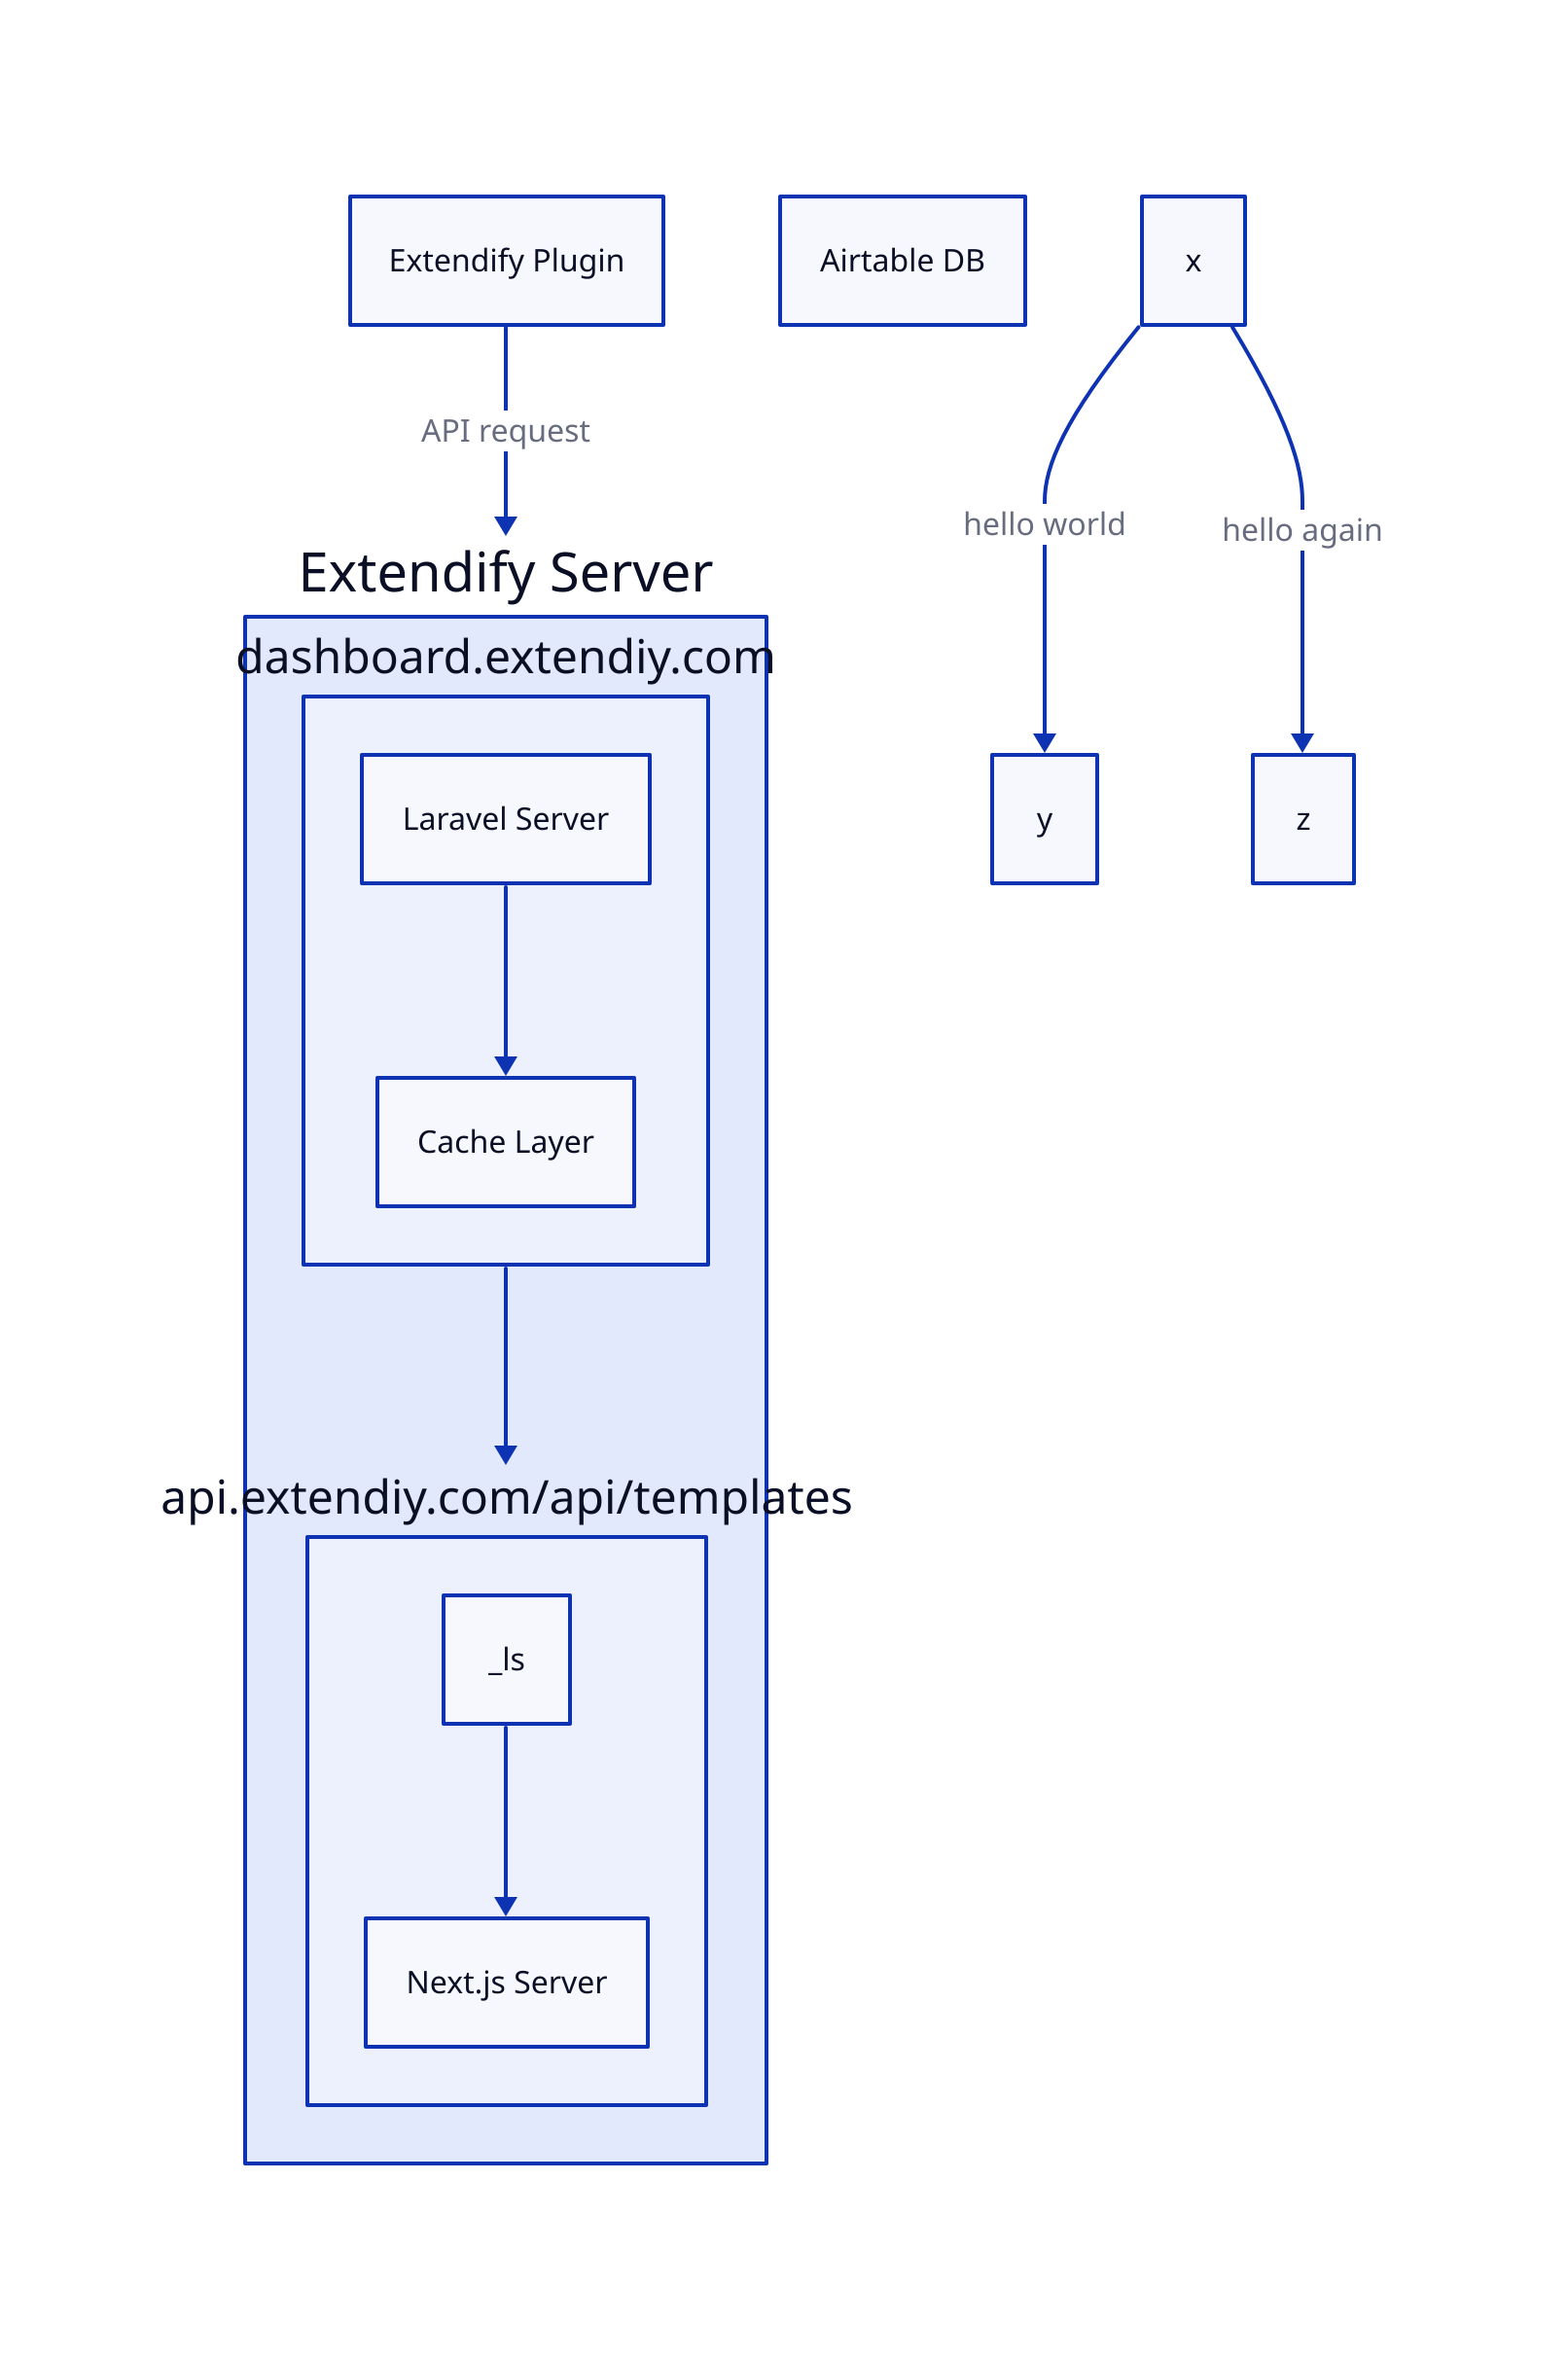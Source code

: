 a: Extendify Plugin
e: Airtable DB

extendifyServer: Extendify Server {
  dashboardServer: dashboard.extendiy.com {
    ls: Laravel Server
    cl: Cache Layer

    ls -> cl
  }

  apiServer: api.extendiy.com/api/templates {
    nj: Next.js Server
    _ls -> nj
  }

  dashboardServer -> apiServer
}

a -> extendifyServer: API request
x -> y: hello world
x -> z: hello again
